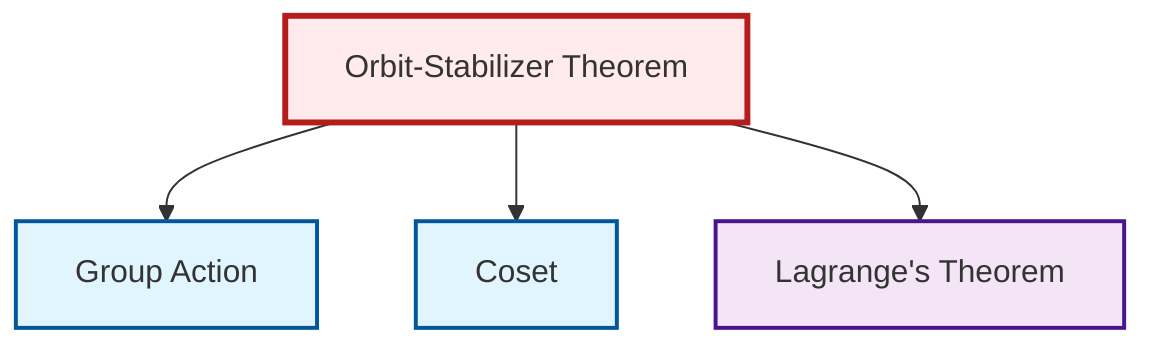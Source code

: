 graph TD
    classDef definition fill:#e1f5fe,stroke:#01579b,stroke-width:2px
    classDef theorem fill:#f3e5f5,stroke:#4a148c,stroke-width:2px
    classDef axiom fill:#fff3e0,stroke:#e65100,stroke-width:2px
    classDef example fill:#e8f5e9,stroke:#1b5e20,stroke-width:2px
    classDef current fill:#ffebee,stroke:#b71c1c,stroke-width:3px
    def-group-action["Group Action"]:::definition
    thm-lagrange["Lagrange's Theorem"]:::theorem
    def-coset["Coset"]:::definition
    thm-orbit-stabilizer["Orbit-Stabilizer Theorem"]:::theorem
    thm-orbit-stabilizer --> def-group-action
    thm-orbit-stabilizer --> def-coset
    thm-orbit-stabilizer --> thm-lagrange
    class thm-orbit-stabilizer current